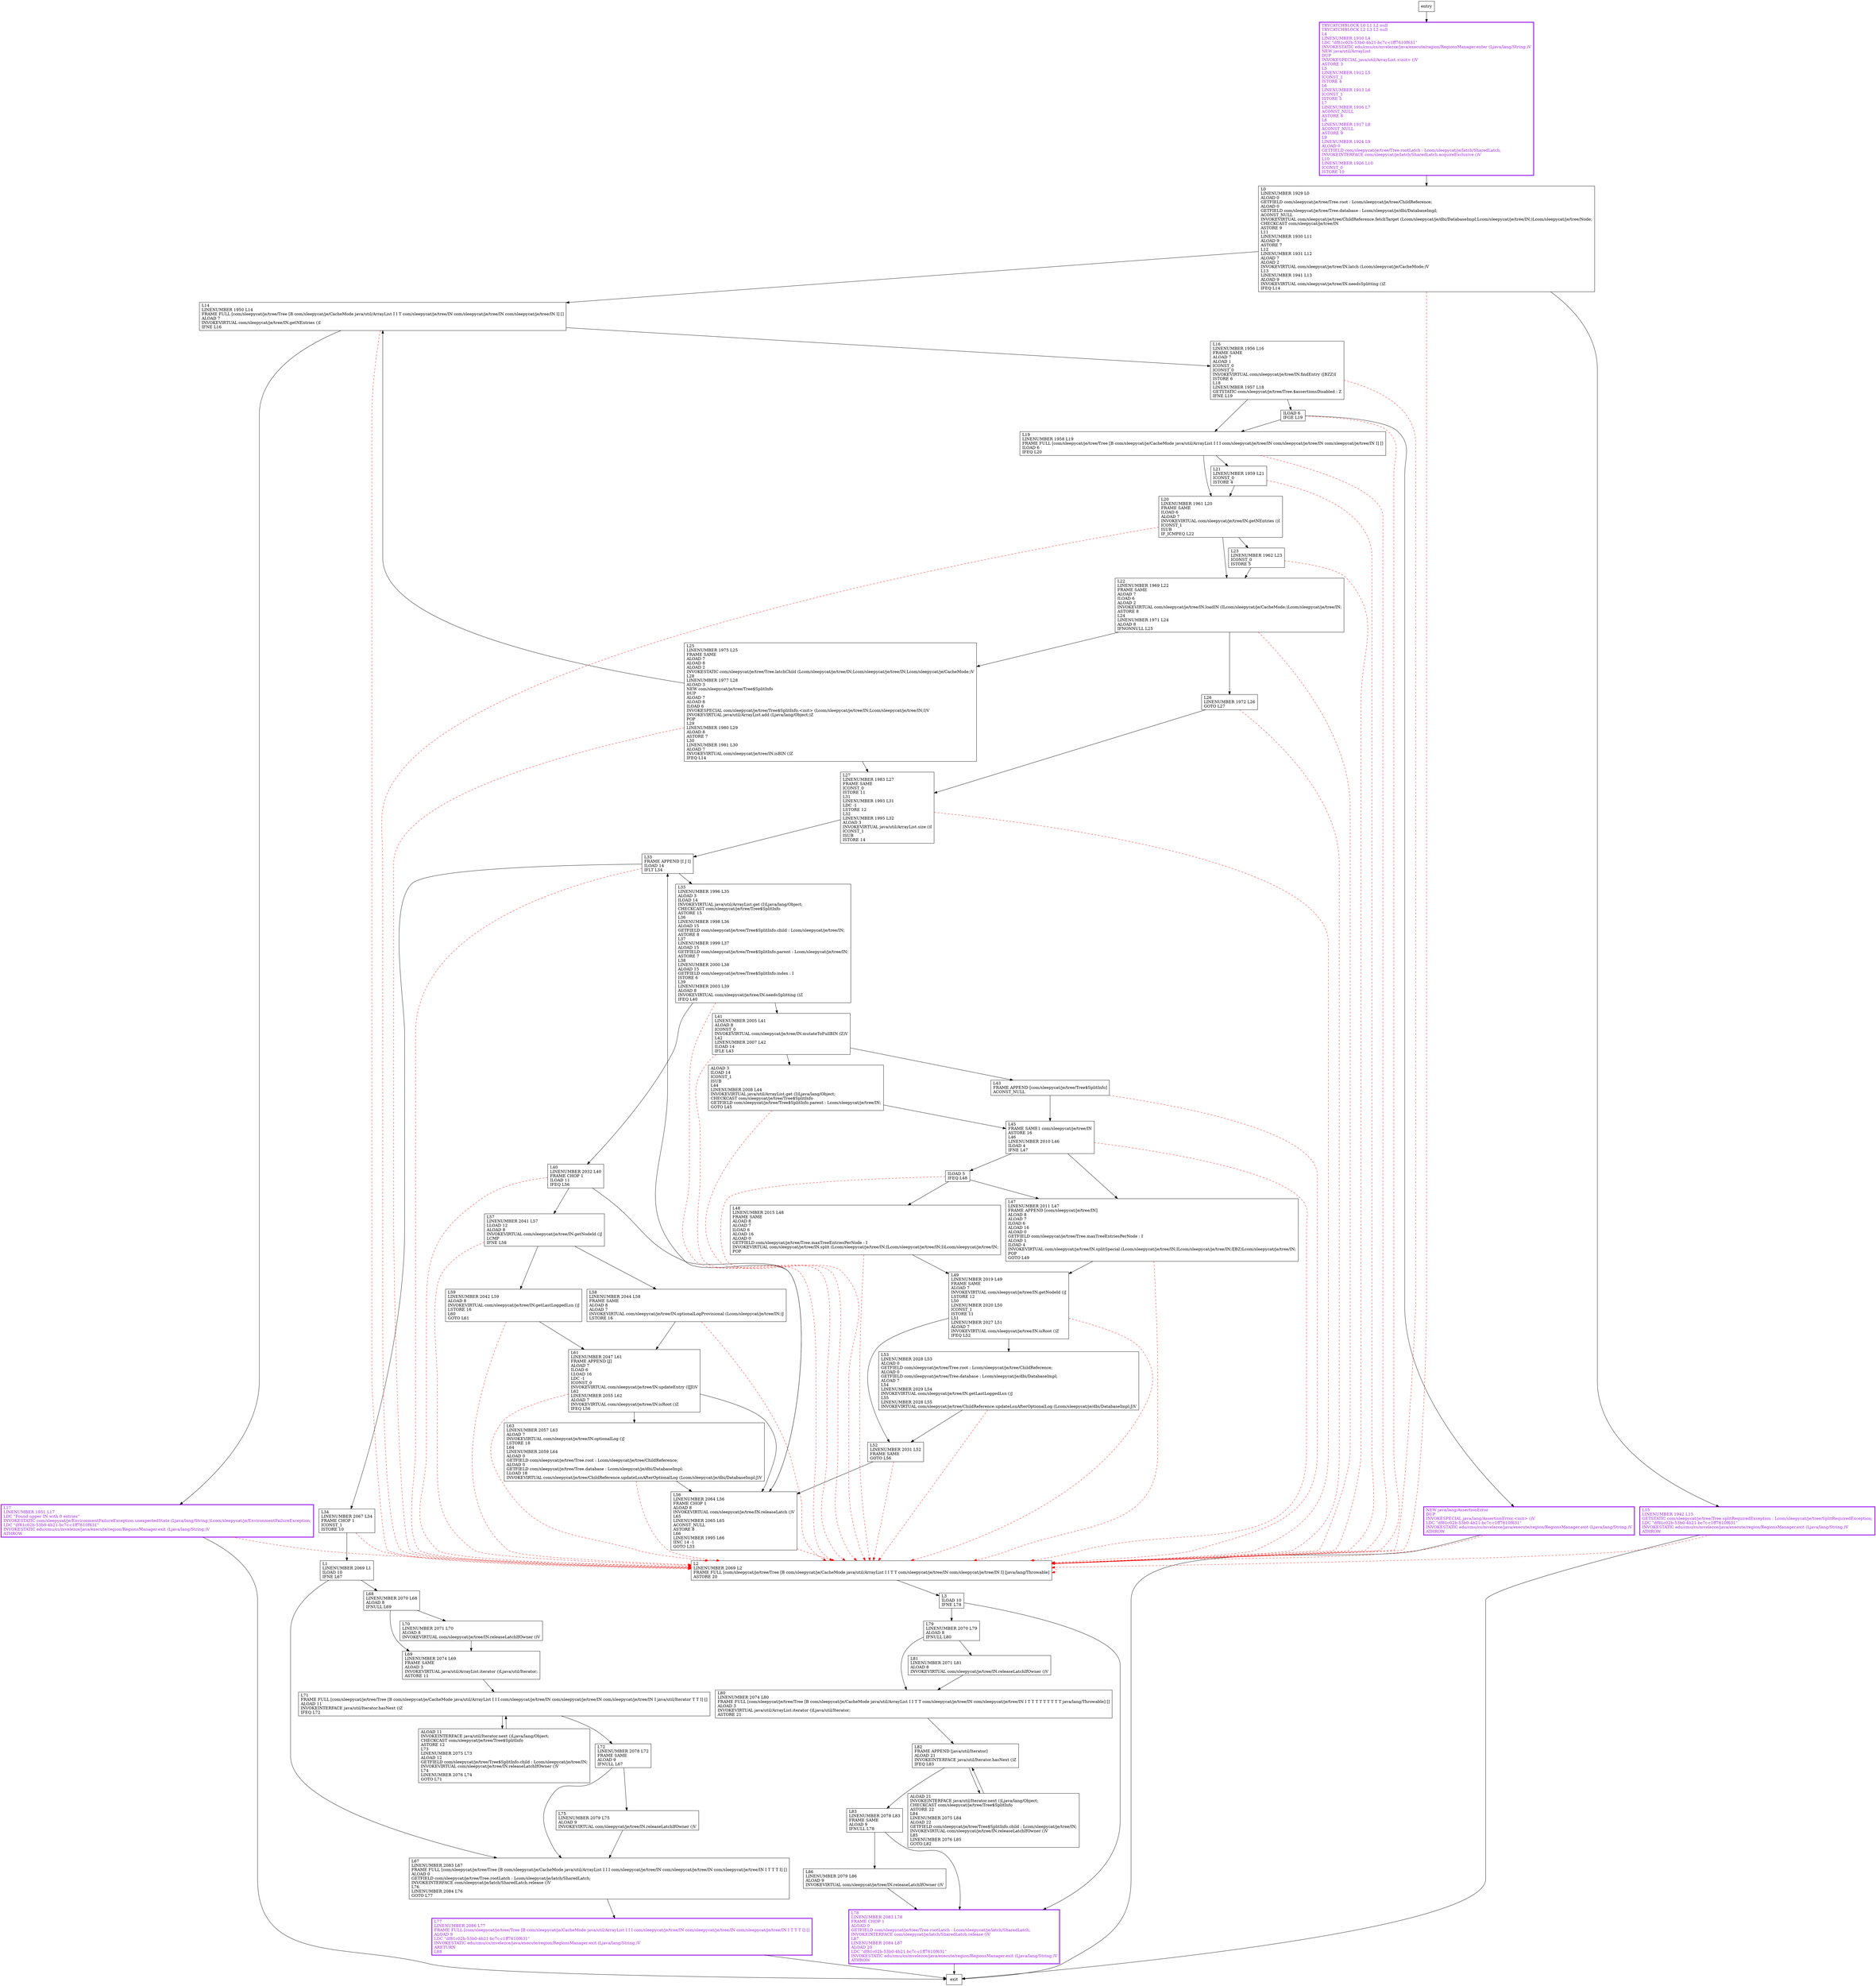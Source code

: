 digraph forceSplit {
node [shape=record];
1539825554 [label="TRYCATCHBLOCK L0 L1 L2 null\lTRYCATCHBLOCK L2 L3 L2 null\lL4\lLINENUMBER 1910 L4\lLDC \"df81c02b-53b0-4b21-bc7c-c1ff7610f631\"\lINVOKESTATIC edu/cmu/cs/mvelezce/java/execute/region/RegionsManager.enter (Ljava/lang/String;)V\lNEW java/util/ArrayList\lDUP\lINVOKESPECIAL java/util/ArrayList.\<init\> ()V\lASTORE 3\lL5\lLINENUMBER 1912 L5\lICONST_1\lISTORE 4\lL6\lLINENUMBER 1913 L6\lICONST_1\lISTORE 5\lL7\lLINENUMBER 1916 L7\lACONST_NULL\lASTORE 8\lL8\lLINENUMBER 1917 L8\lACONST_NULL\lASTORE 9\lL9\lLINENUMBER 1924 L9\lALOAD 0\lGETFIELD com/sleepycat/je/tree/Tree.rootLatch : Lcom/sleepycat/je/latch/SharedLatch;\lINVOKEINTERFACE com/sleepycat/je/latch/SharedLatch.acquireExclusive ()V\lL10\lLINENUMBER 1926 L10\lICONST_0\lISTORE 10\l"];
1302239156 [label="L19\lLINENUMBER 1958 L19\lFRAME FULL [com/sleepycat/je/tree/Tree [B com/sleepycat/je/CacheMode java/util/ArrayList I I I com/sleepycat/je/tree/IN com/sleepycat/je/tree/IN com/sleepycat/je/tree/IN I] []\lILOAD 6\lIFEQ L20\l"];
247922794 [label="L40\lLINENUMBER 2032 L40\lFRAME CHOP 1\lILOAD 11\lIFEQ L56\l"];
1148706255 [label="L79\lLINENUMBER 2070 L79\lALOAD 8\lIFNULL L80\l"];
1739963915 [label="NEW java/lang/AssertionError\lDUP\lINVOKESPECIAL java/lang/AssertionError.\<init\> ()V\lLDC \"df81c02b-53b0-4b21-bc7c-c1ff7610f631\"\lINVOKESTATIC edu/cmu/cs/mvelezce/java/execute/region/RegionsManager.exit (Ljava/lang/String;)V\lATHROW\l"];
1840123241 [label="L33\lFRAME APPEND [I J I]\lILOAD 14\lIFLT L34\l"];
42950357 [label="L71\lFRAME FULL [com/sleepycat/je/tree/Tree [B com/sleepycat/je/CacheMode java/util/ArrayList I I I com/sleepycat/je/tree/IN com/sleepycat/je/tree/IN com/sleepycat/je/tree/IN I java/util/Iterator T T I] []\lALOAD 11\lINVOKEINTERFACE java/util/Iterator.hasNext ()Z\lIFEQ L72\l"];
874104442 [label="ALOAD 11\lINVOKEINTERFACE java/util/Iterator.next ()Ljava/lang/Object;\lCHECKCAST com/sleepycat/je/tree/Tree$SplitInfo\lASTORE 12\lL73\lLINENUMBER 2075 L73\lALOAD 12\lGETFIELD com/sleepycat/je/tree/Tree$SplitInfo.child : Lcom/sleepycat/je/tree/IN;\lINVOKEVIRTUAL com/sleepycat/je/tree/IN.releaseLatchIfOwner ()V\lL74\lLINENUMBER 2076 L74\lGOTO L71\l"];
1386426787 [label="ILOAD 6\lIFGE L19\l"];
1591191647 [label="L25\lLINENUMBER 1975 L25\lFRAME SAME\lALOAD 7\lALOAD 8\lALOAD 2\lINVOKESTATIC com/sleepycat/je/tree/Tree.latchChild (Lcom/sleepycat/je/tree/IN;Lcom/sleepycat/je/tree/IN;Lcom/sleepycat/je/CacheMode;)V\lL28\lLINENUMBER 1977 L28\lALOAD 3\lNEW com/sleepycat/je/tree/Tree$SplitInfo\lDUP\lALOAD 7\lALOAD 8\lILOAD 6\lINVOKESPECIAL com/sleepycat/je/tree/Tree$SplitInfo.\<init\> (Lcom/sleepycat/je/tree/IN;Lcom/sleepycat/je/tree/IN;I)V\lINVOKEVIRTUAL java/util/ArrayList.add (Ljava/lang/Object;)Z\lPOP\lL29\lLINENUMBER 1980 L29\lALOAD 8\lASTORE 7\lL30\lLINENUMBER 1981 L30\lALOAD 7\lINVOKEVIRTUAL com/sleepycat/je/tree/IN.isBIN ()Z\lIFEQ L14\l"];
1182349884 [label="L43\lFRAME APPEND [com/sleepycat/je/tree/Tree$SplitInfo]\lACONST_NULL\l"];
582628206 [label="L80\lLINENUMBER 2074 L80\lFRAME FULL [com/sleepycat/je/tree/Tree [B com/sleepycat/je/CacheMode java/util/ArrayList I I T T com/sleepycat/je/tree/IN com/sleepycat/je/tree/IN I T T T T T T T T T java/lang/Throwable] []\lALOAD 3\lINVOKEVIRTUAL java/util/ArrayList.iterator ()Ljava/util/Iterator;\lASTORE 21\l"];
77796443 [label="L75\lLINENUMBER 2079 L75\lALOAD 9\lINVOKEVIRTUAL com/sleepycat/je/tree/IN.releaseLatchIfOwner ()V\l"];
1253024046 [label="L81\lLINENUMBER 2071 L81\lALOAD 8\lINVOKEVIRTUAL com/sleepycat/je/tree/IN.releaseLatchIfOwner ()V\l"];
1834933304 [label="L56\lLINENUMBER 2064 L56\lFRAME CHOP 1\lALOAD 8\lINVOKEVIRTUAL com/sleepycat/je/tree/IN.releaseLatch ()V\lL65\lLINENUMBER 2065 L65\lACONST_NULL\lASTORE 8\lL66\lLINENUMBER 1995 L66\lIINC 14 -1\lGOTO L33\l"];
1123129789 [label="ALOAD 21\lINVOKEINTERFACE java/util/Iterator.next ()Ljava/lang/Object;\lCHECKCAST com/sleepycat/je/tree/Tree$SplitInfo\lASTORE 22\lL84\lLINENUMBER 2075 L84\lALOAD 22\lGETFIELD com/sleepycat/je/tree/Tree$SplitInfo.child : Lcom/sleepycat/je/tree/IN;\lINVOKEVIRTUAL com/sleepycat/je/tree/IN.releaseLatchIfOwner ()V\lL85\lLINENUMBER 2076 L85\lGOTO L82\l"];
738824695 [label="ALOAD 3\lILOAD 14\lICONST_1\lISUB\lL44\lLINENUMBER 2008 L44\lINVOKEVIRTUAL java/util/ArrayList.get (I)Ljava/lang/Object;\lCHECKCAST com/sleepycat/je/tree/Tree$SplitInfo\lGETFIELD com/sleepycat/je/tree/Tree$SplitInfo.parent : Lcom/sleepycat/je/tree/IN;\lGOTO L45\l"];
1628427705 [label="L14\lLINENUMBER 1950 L14\lFRAME FULL [com/sleepycat/je/tree/Tree [B com/sleepycat/je/CacheMode java/util/ArrayList I I T com/sleepycat/je/tree/IN com/sleepycat/je/tree/IN com/sleepycat/je/tree/IN I] []\lALOAD 7\lINVOKEVIRTUAL com/sleepycat/je/tree/IN.getNEntries ()I\lIFNE L16\l"];
1770385458 [label="L63\lLINENUMBER 2057 L63\lALOAD 7\lINVOKEVIRTUAL com/sleepycat/je/tree/IN.optionalLog ()J\lLSTORE 18\lL64\lLINENUMBER 2059 L64\lALOAD 0\lGETFIELD com/sleepycat/je/tree/Tree.root : Lcom/sleepycat/je/tree/ChildReference;\lALOAD 0\lGETFIELD com/sleepycat/je/tree/Tree.database : Lcom/sleepycat/je/dbi/DatabaseImpl;\lLLOAD 18\lINVOKEVIRTUAL com/sleepycat/je/tree/ChildReference.updateLsnAfterOptionalLog (Lcom/sleepycat/je/dbi/DatabaseImpl;J)V\l"];
675508514 [label="L53\lLINENUMBER 2028 L53\lALOAD 0\lGETFIELD com/sleepycat/je/tree/Tree.root : Lcom/sleepycat/je/tree/ChildReference;\lALOAD 0\lGETFIELD com/sleepycat/je/tree/Tree.database : Lcom/sleepycat/je/dbi/DatabaseImpl;\lALOAD 7\lL54\lLINENUMBER 2029 L54\lINVOKEVIRTUAL com/sleepycat/je/tree/IN.getLastLoggedLsn ()J\lL55\lLINENUMBER 2028 L55\lINVOKEVIRTUAL com/sleepycat/je/tree/ChildReference.updateLsnAfterOptionalLog (Lcom/sleepycat/je/dbi/DatabaseImpl;J)V\l"];
851893432 [label="L21\lLINENUMBER 1959 L21\lICONST_0\lISTORE 4\l"];
1352094141 [label="L35\lLINENUMBER 1996 L35\lALOAD 3\lILOAD 14\lINVOKEVIRTUAL java/util/ArrayList.get (I)Ljava/lang/Object;\lCHECKCAST com/sleepycat/je/tree/Tree$SplitInfo\lASTORE 15\lL36\lLINENUMBER 1998 L36\lALOAD 15\lGETFIELD com/sleepycat/je/tree/Tree$SplitInfo.child : Lcom/sleepycat/je/tree/IN;\lASTORE 8\lL37\lLINENUMBER 1999 L37\lALOAD 15\lGETFIELD com/sleepycat/je/tree/Tree$SplitInfo.parent : Lcom/sleepycat/je/tree/IN;\lASTORE 7\lL38\lLINENUMBER 2000 L38\lALOAD 15\lGETFIELD com/sleepycat/je/tree/Tree$SplitInfo.index : I\lISTORE 6\lL39\lLINENUMBER 2003 L39\lALOAD 8\lINVOKEVIRTUAL com/sleepycat/je/tree/IN.needsSplitting ()Z\lIFEQ L40\l"];
442232946 [label="L48\lLINENUMBER 2015 L48\lFRAME SAME\lALOAD 8\lALOAD 7\lILOAD 6\lALOAD 16\lALOAD 0\lGETFIELD com/sleepycat/je/tree/Tree.maxTreeEntriesPerNode : I\lINVOKEVIRTUAL com/sleepycat/je/tree/IN.split (Lcom/sleepycat/je/tree/IN;ILcom/sleepycat/je/tree/IN;I)Lcom/sleepycat/je/tree/IN;\lPOP\l"];
1507500450 [label="L0\lLINENUMBER 1929 L0\lALOAD 0\lGETFIELD com/sleepycat/je/tree/Tree.root : Lcom/sleepycat/je/tree/ChildReference;\lALOAD 0\lGETFIELD com/sleepycat/je/tree/Tree.database : Lcom/sleepycat/je/dbi/DatabaseImpl;\lACONST_NULL\lINVOKEVIRTUAL com/sleepycat/je/tree/ChildReference.fetchTarget (Lcom/sleepycat/je/dbi/DatabaseImpl;Lcom/sleepycat/je/tree/IN;)Lcom/sleepycat/je/tree/Node;\lCHECKCAST com/sleepycat/je/tree/IN\lASTORE 9\lL11\lLINENUMBER 1930 L11\lALOAD 9\lASTORE 7\lL12\lLINENUMBER 1931 L12\lALOAD 7\lALOAD 2\lINVOKEVIRTUAL com/sleepycat/je/tree/IN.latch (Lcom/sleepycat/je/CacheMode;)V\lL13\lLINENUMBER 1941 L13\lALOAD 9\lINVOKEVIRTUAL com/sleepycat/je/tree/IN.needsSplitting ()Z\lIFEQ L14\l"];
390632228 [label="L68\lLINENUMBER 2070 L68\lALOAD 8\lIFNULL L69\l"];
587349219 [label="L58\lLINENUMBER 2044 L58\lFRAME SAME\lALOAD 8\lALOAD 7\lINVOKEVIRTUAL com/sleepycat/je/tree/IN.optionalLogProvisional (Lcom/sleepycat/je/tree/IN;)J\lLSTORE 16\l"];
2040778090 [label="L23\lLINENUMBER 1962 L23\lICONST_0\lISTORE 5\l"];
199022912 [label="L20\lLINENUMBER 1961 L20\lFRAME SAME\lILOAD 6\lALOAD 7\lINVOKEVIRTUAL com/sleepycat/je/tree/IN.getNEntries ()I\lICONST_1\lISUB\lIF_ICMPEQ L22\l"];
381263749 [label="L1\lLINENUMBER 2069 L1\lILOAD 10\lIFNE L67\l"];
1973042350 [label="ILOAD 5\lIFEQ L48\l"];
2059227387 [label="L47\lLINENUMBER 2011 L47\lFRAME APPEND [com/sleepycat/je/tree/IN]\lALOAD 8\lALOAD 7\lILOAD 6\lALOAD 16\lALOAD 0\lGETFIELD com/sleepycat/je/tree/Tree.maxTreeEntriesPerNode : I\lALOAD 1\lILOAD 4\lINVOKEVIRTUAL com/sleepycat/je/tree/IN.splitSpecial (Lcom/sleepycat/je/tree/IN;ILcom/sleepycat/je/tree/IN;I[BZ)Lcom/sleepycat/je/tree/IN;\lPOP\lGOTO L49\l"];
942054311 [label="L61\lLINENUMBER 2047 L61\lFRAME APPEND [J]\lALOAD 7\lILOAD 6\lLLOAD 16\lLDC -1\lICONST_0\lINVOKEVIRTUAL com/sleepycat/je/tree/IN.updateEntry (IJJI)V\lL62\lLINENUMBER 2055 L62\lALOAD 7\lINVOKEVIRTUAL com/sleepycat/je/tree/IN.isRoot ()Z\lIFEQ L56\l"];
1977677340 [label="L86\lLINENUMBER 2079 L86\lALOAD 9\lINVOKEVIRTUAL com/sleepycat/je/tree/IN.releaseLatchIfOwner ()V\l"];
631199312 [label="L67\lLINENUMBER 2083 L67\lFRAME FULL [com/sleepycat/je/tree/Tree [B com/sleepycat/je/CacheMode java/util/ArrayList I I I com/sleepycat/je/tree/IN com/sleepycat/je/tree/IN com/sleepycat/je/tree/IN I T T T I] []\lALOAD 0\lGETFIELD com/sleepycat/je/tree/Tree.rootLatch : Lcom/sleepycat/je/latch/SharedLatch;\lINVOKEINTERFACE com/sleepycat/je/latch/SharedLatch.release ()V\lL76\lLINENUMBER 2084 L76\lGOTO L77\l"];
1051191597 [label="L78\lLINENUMBER 2083 L78\lFRAME CHOP 1\lALOAD 0\lGETFIELD com/sleepycat/je/tree/Tree.rootLatch : Lcom/sleepycat/je/latch/SharedLatch;\lINVOKEINTERFACE com/sleepycat/je/latch/SharedLatch.release ()V\lL87\lLINENUMBER 2084 L87\lALOAD 20\lLDC \"df81c02b-53b0-4b21-bc7c-c1ff7610f631\"\lINVOKESTATIC edu/cmu/cs/mvelezce/java/execute/region/RegionsManager.exit (Ljava/lang/String;)V\lATHROW\l"];
457165257 [label="L69\lLINENUMBER 2074 L69\lFRAME SAME\lALOAD 3\lINVOKEVIRTUAL java/util/ArrayList.iterator ()Ljava/util/Iterator;\lASTORE 11\l"];
481489976 [label="L49\lLINENUMBER 2019 L49\lFRAME SAME\lALOAD 7\lINVOKEVIRTUAL com/sleepycat/je/tree/IN.getNodeId ()J\lLSTORE 12\lL50\lLINENUMBER 2020 L50\lICONST_1\lISTORE 11\lL51\lLINENUMBER 2027 L51\lALOAD 7\lINVOKEVIRTUAL com/sleepycat/je/tree/IN.isRoot ()Z\lIFEQ L52\l"];
954844236 [label="L52\lLINENUMBER 2031 L52\lFRAME SAME\lGOTO L56\l"];
1377123996 [label="L2\lLINENUMBER 2069 L2\lFRAME FULL [com/sleepycat/je/tree/Tree [B com/sleepycat/je/CacheMode java/util/ArrayList I I T T com/sleepycat/je/tree/IN com/sleepycat/je/tree/IN I] [java/lang/Throwable]\lASTORE 20\l"];
276530607 [label="L59\lLINENUMBER 2042 L59\lALOAD 8\lINVOKEVIRTUAL com/sleepycat/je/tree/IN.getLastLoggedLsn ()J\lLSTORE 16\lL60\lGOTO L61\l"];
818709521 [label="L82\lFRAME APPEND [java/util/Iterator]\lALOAD 21\lINVOKEINTERFACE java/util/Iterator.hasNext ()Z\lIFEQ L83\l"];
1359821843 [label="L72\lLINENUMBER 2078 L72\lFRAME SAME\lALOAD 9\lIFNULL L67\l"];
1999857347 [label="L17\lLINENUMBER 1951 L17\lLDC \"Found upper IN with 0 entries\"\lINVOKESTATIC com/sleepycat/je/EnvironmentFailureException.unexpectedState (Ljava/lang/String;)Lcom/sleepycat/je/EnvironmentFailureException;\lLDC \"df81c02b-53b0-4b21-bc7c-c1ff7610f631\"\lINVOKESTATIC edu/cmu/cs/mvelezce/java/execute/region/RegionsManager.exit (Ljava/lang/String;)V\lATHROW\l"];
1517325345 [label="L26\lLINENUMBER 1972 L26\lGOTO L27\l"];
866939315 [label="L22\lLINENUMBER 1969 L22\lFRAME SAME\lALOAD 7\lILOAD 6\lALOAD 2\lINVOKEVIRTUAL com/sleepycat/je/tree/IN.loadIN (ILcom/sleepycat/je/CacheMode;)Lcom/sleepycat/je/tree/IN;\lASTORE 8\lL24\lLINENUMBER 1971 L24\lALOAD 8\lIFNONNULL L25\l"];
832826788 [label="L83\lLINENUMBER 2078 L83\lFRAME SAME\lALOAD 9\lIFNULL L78\l"];
1724315295 [label="L57\lLINENUMBER 2041 L57\lLLOAD 12\lALOAD 8\lINVOKEVIRTUAL com/sleepycat/je/tree/IN.getNodeId ()J\lLCMP\lIFNE L58\l"];
1029690008 [label="L27\lLINENUMBER 1983 L27\lFRAME SAME\lICONST_0\lISTORE 11\lL31\lLINENUMBER 1993 L31\lLDC -1\lLSTORE 12\lL32\lLINENUMBER 1995 L32\lALOAD 3\lINVOKEVIRTUAL java/util/ArrayList.size ()I\lICONST_1\lISUB\lISTORE 14\l"];
2091031532 [label="L77\lLINENUMBER 2086 L77\lFRAME FULL [com/sleepycat/je/tree/Tree [B com/sleepycat/je/CacheMode java/util/ArrayList I I I com/sleepycat/je/tree/IN com/sleepycat/je/tree/IN com/sleepycat/je/tree/IN I T T T I] []\lALOAD 9\lLDC \"df81c02b-53b0-4b21-bc7c-c1ff7610f631\"\lINVOKESTATIC edu/cmu/cs/mvelezce/java/execute/region/RegionsManager.exit (Ljava/lang/String;)V\lARETURN\lL88\l"];
320836133 [label="L41\lLINENUMBER 2005 L41\lALOAD 8\lICONST_0\lINVOKEVIRTUAL com/sleepycat/je/tree/IN.mutateToFullBIN (Z)V\lL42\lLINENUMBER 2007 L42\lILOAD 14\lIFLE L43\l"];
437647066 [label="L16\lLINENUMBER 1956 L16\lFRAME SAME\lALOAD 7\lALOAD 1\lICONST_0\lICONST_0\lINVOKEVIRTUAL com/sleepycat/je/tree/IN.findEntry ([BZZ)I\lISTORE 6\lL18\lLINENUMBER 1957 L18\lGETSTATIC com/sleepycat/je/tree/Tree.$assertionsDisabled : Z\lIFNE L19\l"];
240698835 [label="L34\lLINENUMBER 2067 L34\lFRAME CHOP 1\lICONST_1\lISTORE 10\l"];
1139319017 [label="L45\lFRAME SAME1 com/sleepycat/je/tree/IN\lASTORE 16\lL46\lLINENUMBER 2010 L46\lILOAD 4\lIFNE L47\l"];
936067075 [label="L3\lILOAD 10\lIFNE L78\l"];
990916841 [label="L15\lLINENUMBER 1942 L15\lGETSTATIC com/sleepycat/je/tree/Tree.splitRequiredException : Lcom/sleepycat/je/tree/SplitRequiredException;\lLDC \"df81c02b-53b0-4b21-bc7c-c1ff7610f631\"\lINVOKESTATIC edu/cmu/cs/mvelezce/java/execute/region/RegionsManager.exit (Ljava/lang/String;)V\lATHROW\l"];
1568521980 [label="L70\lLINENUMBER 2071 L70\lALOAD 8\lINVOKEVIRTUAL com/sleepycat/je/tree/IN.releaseLatchIfOwner ()V\l"];
entry;
exit;
1539825554 -> 1507500450
1302239156 -> 851893432
1302239156 -> 1377123996 [style=dashed, color=red]
1302239156 -> 199022912
247922794 -> 1834933304
247922794 -> 1377123996 [style=dashed, color=red]
247922794 -> 1724315295
1148706255 -> 1253024046
1148706255 -> 582628206
1739963915 -> exit
1739963915 -> 1377123996 [style=dashed, color=red]
1840123241 -> 1352094141
1840123241 -> 1377123996 [style=dashed, color=red]
1840123241 -> 240698835
42950357 -> 874104442
42950357 -> 1359821843
874104442 -> 42950357
1386426787 -> 1302239156
1386426787 -> 1739963915
1386426787 -> 1377123996 [style=dashed, color=red]
1591191647 -> 1029690008
1591191647 -> 1628427705
1591191647 -> 1377123996 [style=dashed, color=red]
1182349884 -> 1377123996 [style=dashed, color=red]
1182349884 -> 1139319017
582628206 -> 818709521
77796443 -> 631199312
1253024046 -> 582628206
1834933304 -> 1840123241
1834933304 -> 1377123996 [style=dashed, color=red]
1123129789 -> 818709521
738824695 -> 1377123996 [style=dashed, color=red]
738824695 -> 1139319017
1628427705 -> 1999857347
1628427705 -> 1377123996 [style=dashed, color=red]
1628427705 -> 437647066
1770385458 -> 1834933304
1770385458 -> 1377123996 [style=dashed, color=red]
675508514 -> 954844236
675508514 -> 1377123996 [style=dashed, color=red]
851893432 -> 1377123996 [style=dashed, color=red]
851893432 -> 199022912
1352094141 -> 247922794
1352094141 -> 320836133
1352094141 -> 1377123996 [style=dashed, color=red]
442232946 -> 481489976
442232946 -> 1377123996 [style=dashed, color=red]
entry -> 1539825554
1507500450 -> 1628427705
1507500450 -> 1377123996 [style=dashed, color=red]
1507500450 -> 990916841
390632228 -> 457165257
390632228 -> 1568521980
587349219 -> 942054311
587349219 -> 1377123996 [style=dashed, color=red]
2040778090 -> 866939315
2040778090 -> 1377123996 [style=dashed, color=red]
199022912 -> 866939315
199022912 -> 1377123996 [style=dashed, color=red]
199022912 -> 2040778090
381263749 -> 390632228
381263749 -> 631199312
1973042350 -> 2059227387
1973042350 -> 1377123996 [style=dashed, color=red]
1973042350 -> 442232946
2059227387 -> 481489976
2059227387 -> 1377123996 [style=dashed, color=red]
942054311 -> 1770385458
942054311 -> 1834933304
942054311 -> 1377123996 [style=dashed, color=red]
1977677340 -> 1051191597
631199312 -> 2091031532
1051191597 -> exit
457165257 -> 42950357
481489976 -> 954844236
481489976 -> 675508514
481489976 -> 1377123996 [style=dashed, color=red]
954844236 -> 1834933304
954844236 -> 1377123996 [style=dashed, color=red]
1377123996 -> 1377123996 [style=dashed, color=red]
1377123996 -> 936067075
276530607 -> 942054311
276530607 -> 1377123996 [style=dashed, color=red]
818709521 -> 832826788
818709521 -> 1123129789
1359821843 -> 77796443
1359821843 -> 631199312
1999857347 -> exit
1999857347 -> 1377123996 [style=dashed, color=red]
1517325345 -> 1029690008
1517325345 -> 1377123996 [style=dashed, color=red]
866939315 -> 1517325345
866939315 -> 1377123996 [style=dashed, color=red]
866939315 -> 1591191647
832826788 -> 1977677340
832826788 -> 1051191597
1724315295 -> 587349219
1724315295 -> 276530607
1724315295 -> 1377123996 [style=dashed, color=red]
1029690008 -> 1840123241
1029690008 -> 1377123996 [style=dashed, color=red]
2091031532 -> exit
320836133 -> 738824695
320836133 -> 1377123996 [style=dashed, color=red]
320836133 -> 1182349884
437647066 -> 1302239156
437647066 -> 1386426787
437647066 -> 1377123996 [style=dashed, color=red]
240698835 -> 381263749
240698835 -> 1377123996 [style=dashed, color=red]
1139319017 -> 1973042350
1139319017 -> 2059227387
1139319017 -> 1377123996 [style=dashed, color=red]
936067075 -> 1148706255
936067075 -> 1051191597
990916841 -> exit
990916841 -> 1377123996 [style=dashed, color=red]
1568521980 -> 457165257
1999857347[fontcolor="purple", penwidth=3, color="purple"];
1539825554[fontcolor="purple", penwidth=3, color="purple"];
2091031532[fontcolor="purple", penwidth=3, color="purple"];
1739963915[fontcolor="purple", penwidth=3, color="purple"];
990916841[fontcolor="purple", penwidth=3, color="purple"];
1051191597[fontcolor="purple", penwidth=3, color="purple"];
}
